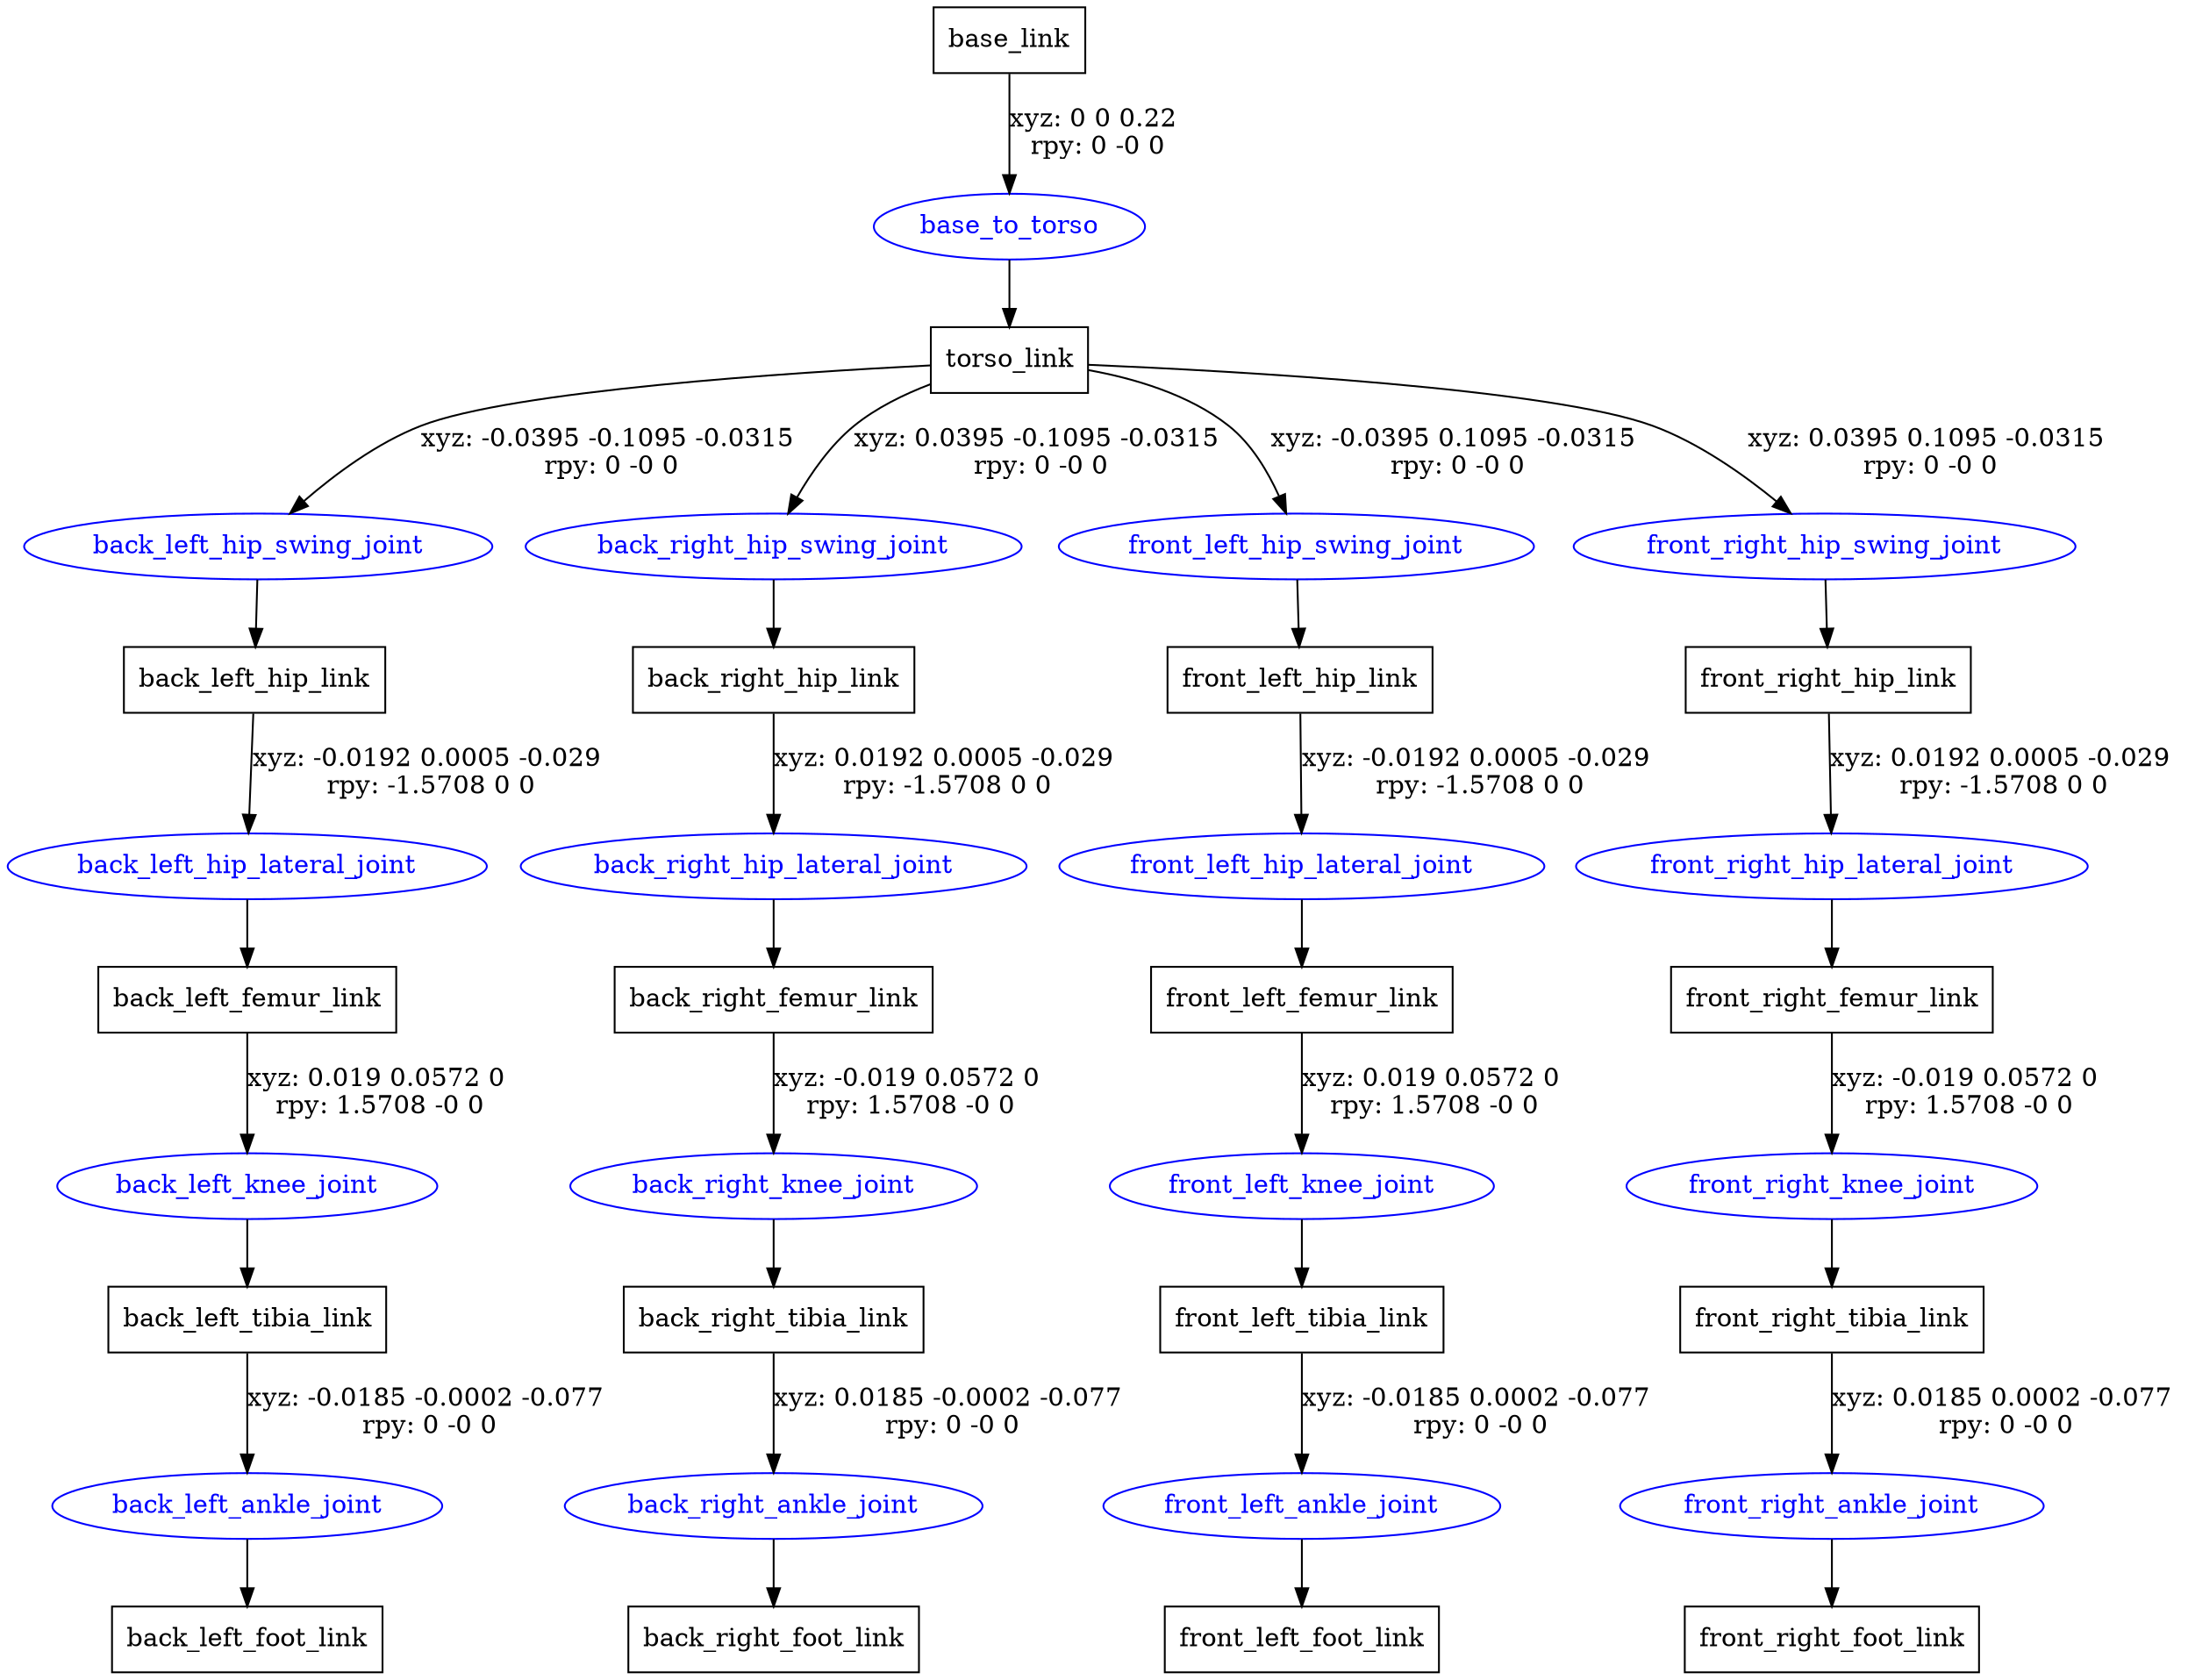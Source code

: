 digraph G {
node [shape=box];
"base_link" [label="base_link"];
"torso_link" [label="torso_link"];
"back_left_hip_link" [label="back_left_hip_link"];
"back_left_femur_link" [label="back_left_femur_link"];
"back_left_tibia_link" [label="back_left_tibia_link"];
"back_left_foot_link" [label="back_left_foot_link"];
"back_right_hip_link" [label="back_right_hip_link"];
"back_right_femur_link" [label="back_right_femur_link"];
"back_right_tibia_link" [label="back_right_tibia_link"];
"back_right_foot_link" [label="back_right_foot_link"];
"front_left_hip_link" [label="front_left_hip_link"];
"front_left_femur_link" [label="front_left_femur_link"];
"front_left_tibia_link" [label="front_left_tibia_link"];
"front_left_foot_link" [label="front_left_foot_link"];
"front_right_hip_link" [label="front_right_hip_link"];
"front_right_femur_link" [label="front_right_femur_link"];
"front_right_tibia_link" [label="front_right_tibia_link"];
"front_right_foot_link" [label="front_right_foot_link"];
node [shape=ellipse, color=blue, fontcolor=blue];
"base_link" -> "base_to_torso" [label="xyz: 0 0 0.22 \nrpy: 0 -0 0"]
"base_to_torso" -> "torso_link"
"torso_link" -> "back_left_hip_swing_joint" [label="xyz: -0.0395 -0.1095 -0.0315 \nrpy: 0 -0 0"]
"back_left_hip_swing_joint" -> "back_left_hip_link"
"back_left_hip_link" -> "back_left_hip_lateral_joint" [label="xyz: -0.0192 0.0005 -0.029 \nrpy: -1.5708 0 0"]
"back_left_hip_lateral_joint" -> "back_left_femur_link"
"back_left_femur_link" -> "back_left_knee_joint" [label="xyz: 0.019 0.0572 0 \nrpy: 1.5708 -0 0"]
"back_left_knee_joint" -> "back_left_tibia_link"
"back_left_tibia_link" -> "back_left_ankle_joint" [label="xyz: -0.0185 -0.0002 -0.077 \nrpy: 0 -0 0"]
"back_left_ankle_joint" -> "back_left_foot_link"
"torso_link" -> "back_right_hip_swing_joint" [label="xyz: 0.0395 -0.1095 -0.0315 \nrpy: 0 -0 0"]
"back_right_hip_swing_joint" -> "back_right_hip_link"
"back_right_hip_link" -> "back_right_hip_lateral_joint" [label="xyz: 0.0192 0.0005 -0.029 \nrpy: -1.5708 0 0"]
"back_right_hip_lateral_joint" -> "back_right_femur_link"
"back_right_femur_link" -> "back_right_knee_joint" [label="xyz: -0.019 0.0572 0 \nrpy: 1.5708 -0 0"]
"back_right_knee_joint" -> "back_right_tibia_link"
"back_right_tibia_link" -> "back_right_ankle_joint" [label="xyz: 0.0185 -0.0002 -0.077 \nrpy: 0 -0 0"]
"back_right_ankle_joint" -> "back_right_foot_link"
"torso_link" -> "front_left_hip_swing_joint" [label="xyz: -0.0395 0.1095 -0.0315 \nrpy: 0 -0 0"]
"front_left_hip_swing_joint" -> "front_left_hip_link"
"front_left_hip_link" -> "front_left_hip_lateral_joint" [label="xyz: -0.0192 0.0005 -0.029 \nrpy: -1.5708 0 0"]
"front_left_hip_lateral_joint" -> "front_left_femur_link"
"front_left_femur_link" -> "front_left_knee_joint" [label="xyz: 0.019 0.0572 0 \nrpy: 1.5708 -0 0"]
"front_left_knee_joint" -> "front_left_tibia_link"
"front_left_tibia_link" -> "front_left_ankle_joint" [label="xyz: -0.0185 0.0002 -0.077 \nrpy: 0 -0 0"]
"front_left_ankle_joint" -> "front_left_foot_link"
"torso_link" -> "front_right_hip_swing_joint" [label="xyz: 0.0395 0.1095 -0.0315 \nrpy: 0 -0 0"]
"front_right_hip_swing_joint" -> "front_right_hip_link"
"front_right_hip_link" -> "front_right_hip_lateral_joint" [label="xyz: 0.0192 0.0005 -0.029 \nrpy: -1.5708 0 0"]
"front_right_hip_lateral_joint" -> "front_right_femur_link"
"front_right_femur_link" -> "front_right_knee_joint" [label="xyz: -0.019 0.0572 0 \nrpy: 1.5708 -0 0"]
"front_right_knee_joint" -> "front_right_tibia_link"
"front_right_tibia_link" -> "front_right_ankle_joint" [label="xyz: 0.0185 0.0002 -0.077 \nrpy: 0 -0 0"]
"front_right_ankle_joint" -> "front_right_foot_link"
}
